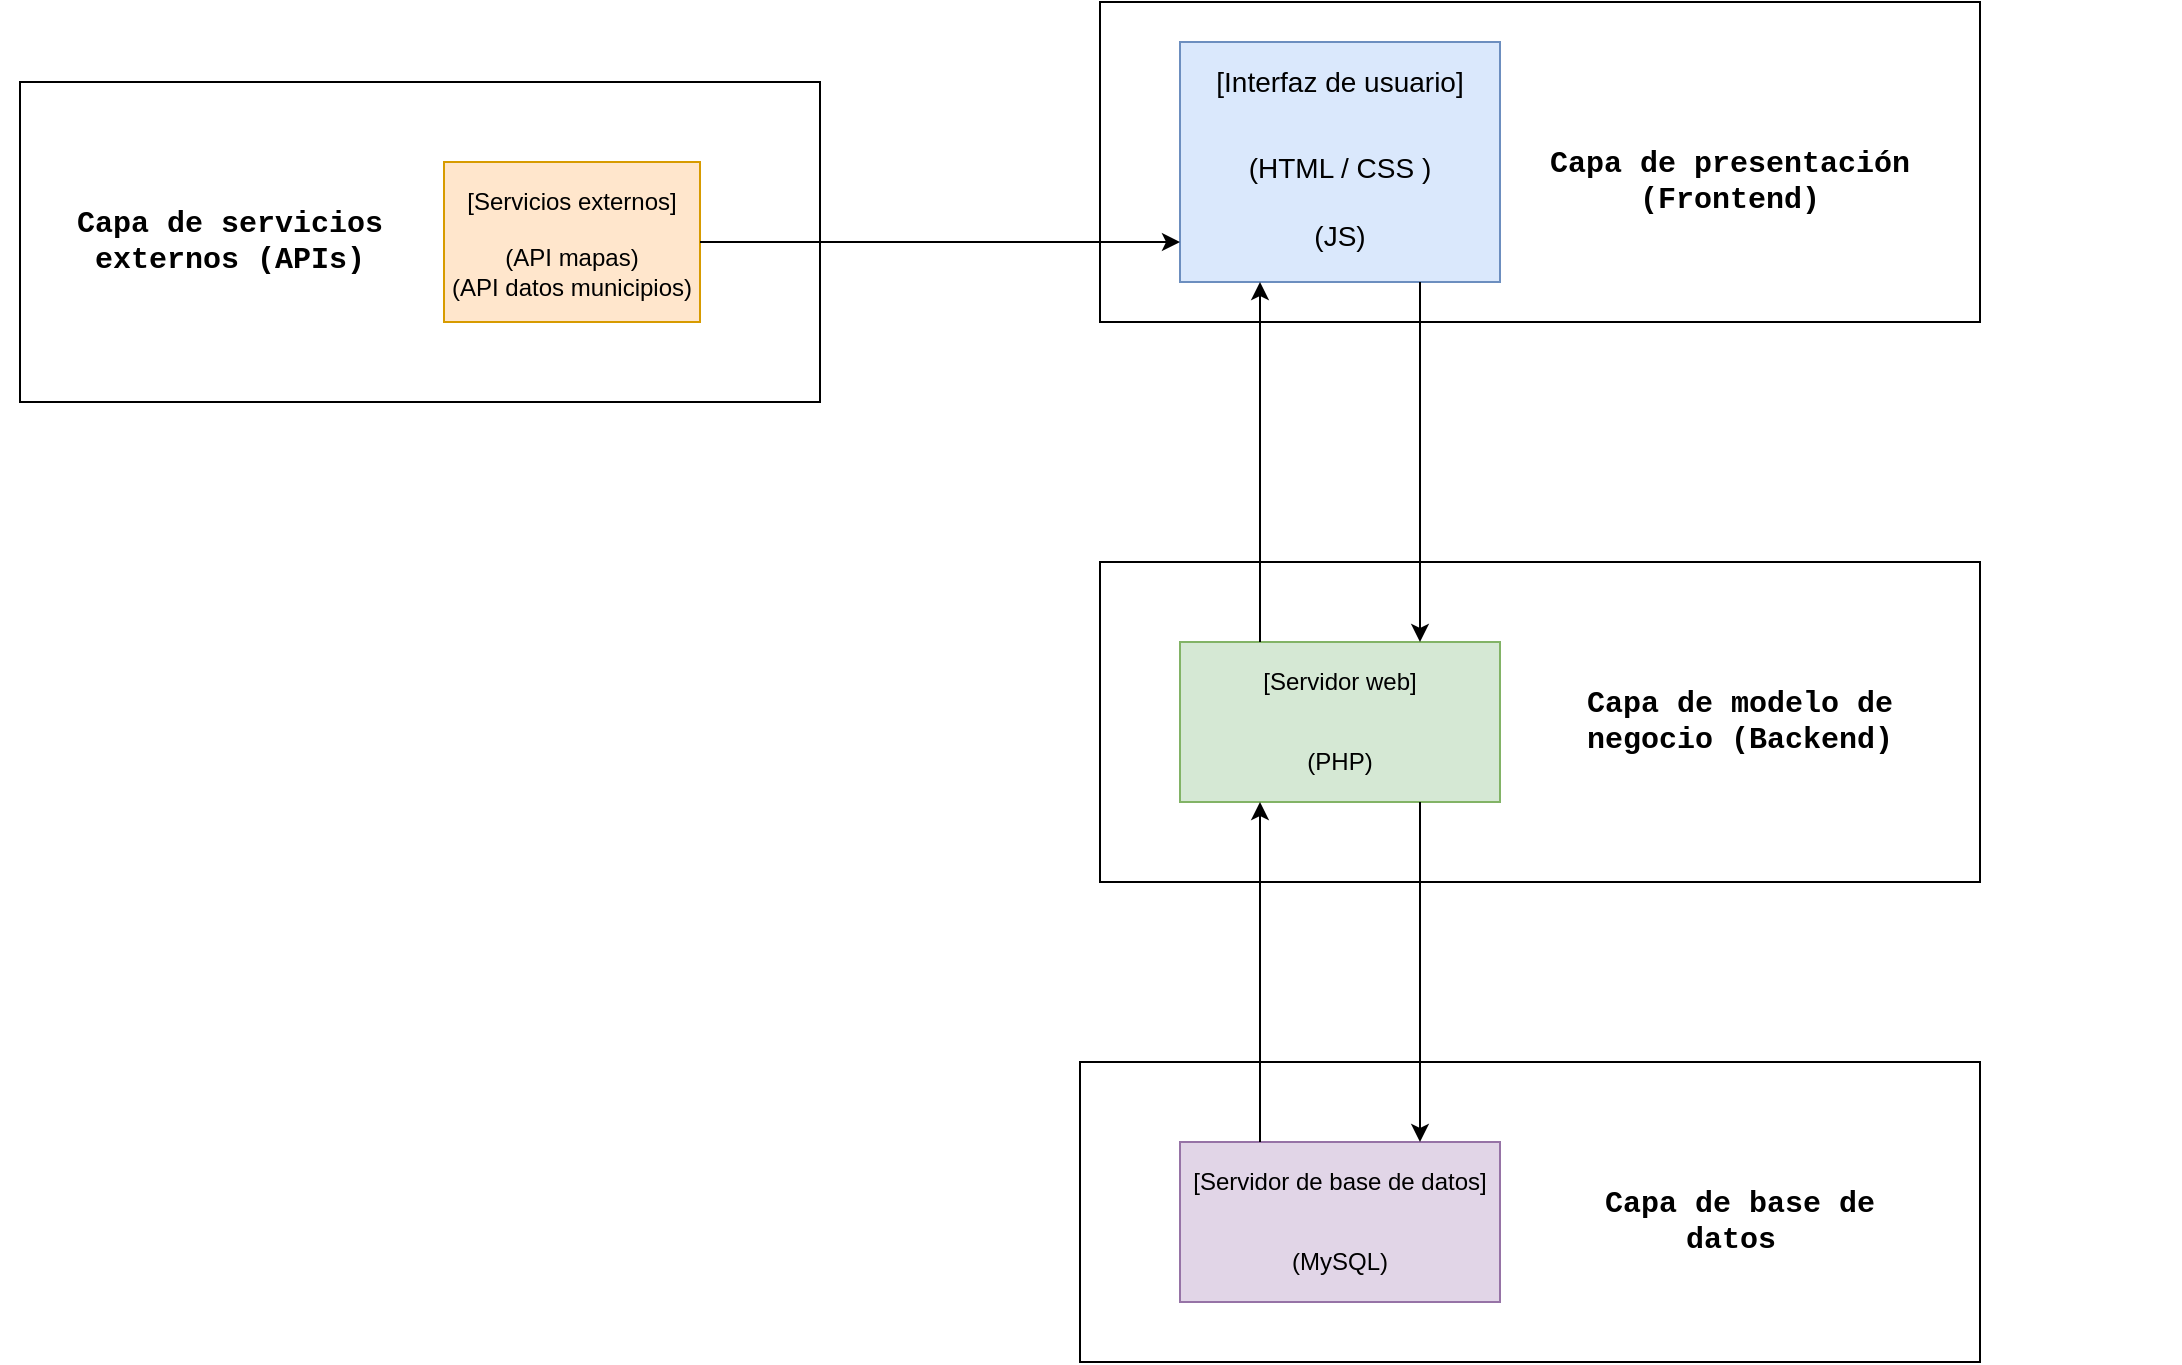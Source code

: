 <mxfile>
    <diagram id="7W7QFqK51x3jxO7v_evR" name="Página-1">
        <mxGraphModel dx="1587" dy="401" grid="1" gridSize="10" guides="1" tooltips="1" connect="1" arrows="1" fold="1" page="1" pageScale="1" pageWidth="827" pageHeight="1169" math="0" shadow="0">
            <root>
                <mxCell id="0"/>
                <mxCell id="1" parent="0"/>
                <mxCell id="35" value="" style="group" vertex="1" connectable="0" parent="1">
                    <mxGeometry x="230" y="570" width="450" height="150" as="geometry"/>
                </mxCell>
                <mxCell id="33" value="" style="rounded=0;whiteSpace=wrap;html=1;fontFamily=Courier New;fontSize=15;fontColor=#000000;" vertex="1" parent="35">
                    <mxGeometry width="450" height="150" as="geometry"/>
                </mxCell>
                <mxCell id="31" value="&lt;font size=&quot;1&quot; face=&quot;Courier New&quot; color=&quot;#000000&quot; style=&quot;&quot;&gt;&lt;b style=&quot;font-size: 15px;&quot;&gt;Capa de base de datos&amp;nbsp;&lt;/b&gt;&lt;/font&gt;" style="text;html=1;strokeColor=none;fillColor=none;align=center;verticalAlign=middle;whiteSpace=wrap;rounded=0;fontColor=#004C99;" vertex="1" parent="35">
                    <mxGeometry x="230" y="40" width="200" height="80" as="geometry"/>
                </mxCell>
                <mxCell id="34" value="" style="group" vertex="1" connectable="0" parent="35">
                    <mxGeometry x="50" y="40" width="170" height="80" as="geometry"/>
                </mxCell>
                <mxCell id="19" value="" style="group;fillColor=#e1d5e7;strokeColor=#9673a6;" vertex="1" connectable="0" parent="34">
                    <mxGeometry width="160" height="80" as="geometry"/>
                </mxCell>
                <mxCell id="12" value="(MySQL)" style="text;html=1;strokeColor=none;fillColor=none;align=center;verticalAlign=middle;whiteSpace=wrap;rounded=0;" vertex="1" parent="34">
                    <mxGeometry y="40" width="160" height="40" as="geometry"/>
                </mxCell>
                <mxCell id="11" value="[Servidor de base de datos]" style="text;html=1;strokeColor=none;fillColor=none;align=center;verticalAlign=middle;whiteSpace=wrap;rounded=0;" vertex="1" parent="34">
                    <mxGeometry width="160" height="40" as="geometry"/>
                </mxCell>
                <mxCell id="37" value="" style="group" vertex="1" connectable="0" parent="1">
                    <mxGeometry x="240" y="320" width="440" height="160" as="geometry"/>
                </mxCell>
                <mxCell id="36" value="" style="rounded=0;whiteSpace=wrap;html=1;fontFamily=Courier New;fontSize=15;fontColor=#000000;" vertex="1" parent="37">
                    <mxGeometry width="440" height="160" as="geometry"/>
                </mxCell>
                <mxCell id="18" value="" style="group" vertex="1" connectable="0" parent="37">
                    <mxGeometry x="40" y="40" width="170" height="80" as="geometry"/>
                </mxCell>
                <mxCell id="7" value="" style="rounded=0;whiteSpace=wrap;html=1;fillColor=#d5e8d4;strokeColor=#82b366;" vertex="1" parent="18">
                    <mxGeometry width="160" height="80" as="geometry"/>
                </mxCell>
                <mxCell id="8" value="[Servidor web]" style="text;html=1;strokeColor=none;fillColor=none;align=center;verticalAlign=middle;whiteSpace=wrap;rounded=0;" vertex="1" parent="18">
                    <mxGeometry width="160" height="40" as="geometry"/>
                </mxCell>
                <mxCell id="9" value="(PHP)" style="text;html=1;strokeColor=none;fillColor=none;align=center;verticalAlign=middle;whiteSpace=wrap;rounded=0;" vertex="1" parent="18">
                    <mxGeometry y="40" width="160" height="40" as="geometry"/>
                </mxCell>
                <mxCell id="30" value="&lt;font size=&quot;1&quot; face=&quot;Courier New&quot; color=&quot;#000000&quot; style=&quot;&quot;&gt;&lt;b style=&quot;font-size: 15px;&quot;&gt;Capa de modelo de negocio (Backend)&lt;/b&gt;&lt;/font&gt;" style="text;html=1;strokeColor=none;fillColor=none;align=center;verticalAlign=middle;whiteSpace=wrap;rounded=0;fontColor=#004C99;" vertex="1" parent="37">
                    <mxGeometry x="220" y="40" width="200" height="80" as="geometry"/>
                </mxCell>
                <mxCell id="42" value="" style="group" vertex="1" connectable="0" parent="1">
                    <mxGeometry x="240" y="40" width="540" height="250" as="geometry"/>
                </mxCell>
                <mxCell id="38" value="" style="rounded=0;whiteSpace=wrap;html=1;fontFamily=Courier New;fontSize=15;fontColor=#000000;" vertex="1" parent="42">
                    <mxGeometry width="440" height="160" as="geometry"/>
                </mxCell>
                <mxCell id="41" value="" style="group" vertex="1" connectable="0" parent="42">
                    <mxGeometry x="-60" width="500" height="160" as="geometry"/>
                </mxCell>
                <mxCell id="3" value="&lt;font size=&quot;1&quot; face=&quot;Courier New&quot; color=&quot;#000000&quot; style=&quot;&quot;&gt;&lt;b style=&quot;font-size: 15px;&quot;&gt;Capa de presentación (Frontend)&lt;/b&gt;&lt;/font&gt;" style="text;html=1;strokeColor=none;fillColor=none;align=center;verticalAlign=middle;whiteSpace=wrap;rounded=0;fontColor=#004C99;" vertex="1" parent="41">
                    <mxGeometry x="280" y="30" width="190" height="120" as="geometry"/>
                </mxCell>
                <mxCell id="39" value="" style="group" vertex="1" connectable="0" parent="41">
                    <mxGeometry x="100" y="20" width="170" height="120" as="geometry"/>
                </mxCell>
                <mxCell id="2" value="" style="rounded=0;whiteSpace=wrap;html=1;fillColor=#dae8fc;strokeColor=#6c8ebf;" vertex="1" parent="39">
                    <mxGeometry width="160" height="120" as="geometry"/>
                </mxCell>
                <mxCell id="5" value="&lt;font style=&quot;font-size: 14px;&quot;&gt;[Interfaz de usuario]&lt;/font&gt;" style="text;html=1;strokeColor=none;fillColor=none;align=center;verticalAlign=middle;whiteSpace=wrap;rounded=0;" vertex="1" parent="39">
                    <mxGeometry width="160" height="40" as="geometry"/>
                </mxCell>
                <mxCell id="6" value="&lt;font style=&quot;font-size: 14px;&quot;&gt;(HTML / CSS )&lt;br&gt;&lt;br&gt;(JS)&lt;/font&gt;" style="text;html=1;strokeColor=none;fillColor=none;align=center;verticalAlign=middle;whiteSpace=wrap;rounded=0;" vertex="1" parent="39">
                    <mxGeometry y="40" width="160" height="80" as="geometry"/>
                </mxCell>
                <mxCell id="45" value="" style="group" vertex="1" connectable="0" parent="1">
                    <mxGeometry x="-310" y="100" width="510" height="160" as="geometry"/>
                </mxCell>
                <mxCell id="43" value="" style="rounded=0;whiteSpace=wrap;html=1;fontFamily=Courier New;fontSize=15;fontColor=#000000;" vertex="1" parent="45">
                    <mxGeometry x="10" y="-20" width="400" height="160" as="geometry"/>
                </mxCell>
                <mxCell id="32" value="&lt;font face=&quot;Courier New&quot; color=&quot;#000000&quot;&gt;&lt;span style=&quot;font-size: 15px;&quot;&gt;&lt;b&gt;Capa de servicios externos (APIs)&lt;/b&gt;&lt;/span&gt;&lt;/font&gt;" style="text;html=1;strokeColor=none;fillColor=none;align=center;verticalAlign=middle;whiteSpace=wrap;rounded=0;fontColor=#004C99;" vertex="1" parent="45">
                    <mxGeometry x="20" y="20" width="190" height="80" as="geometry"/>
                </mxCell>
                <mxCell id="44" value="" style="group" vertex="1" connectable="0" parent="45">
                    <mxGeometry x="190" y="20" width="210" height="100" as="geometry"/>
                </mxCell>
                <mxCell id="13" value="" style="rounded=0;whiteSpace=wrap;html=1;fillColor=#ffe6cc;strokeColor=#d79b00;" vertex="1" parent="44">
                    <mxGeometry x="32" width="128" height="80" as="geometry"/>
                </mxCell>
                <mxCell id="15" value="[Servicios externos]" style="text;html=1;strokeColor=none;fillColor=none;align=center;verticalAlign=middle;whiteSpace=wrap;rounded=0;" vertex="1" parent="44">
                    <mxGeometry x="32" width="128" height="40" as="geometry"/>
                </mxCell>
                <mxCell id="16" value="(API mapas)&lt;br&gt;(API datos municipios)" style="text;html=1;strokeColor=none;fillColor=none;align=center;verticalAlign=middle;whiteSpace=wrap;rounded=0;spacing=2;" vertex="1" parent="44">
                    <mxGeometry x="32" y="40" width="128" height="30" as="geometry"/>
                </mxCell>
                <mxCell id="26" value="" style="endArrow=classic;html=1;fontSize=14;exitX=1;exitY=0;exitDx=0;exitDy=0;entryX=0;entryY=0.75;entryDx=0;entryDy=0;" edge="1" parent="1" source="16" target="6">
                    <mxGeometry width="50" height="50" relative="1" as="geometry">
                        <mxPoint x="260" y="290" as="sourcePoint"/>
                        <mxPoint x="310" y="240" as="targetPoint"/>
                    </mxGeometry>
                </mxCell>
                <mxCell id="23" value="" style="endArrow=classic;html=1;fontSize=14;exitX=0.75;exitY=1;exitDx=0;exitDy=0;entryX=0.75;entryY=0;entryDx=0;entryDy=0;" edge="1" parent="1" source="9" target="11">
                    <mxGeometry width="50" height="50" relative="1" as="geometry">
                        <mxPoint x="260" y="410" as="sourcePoint"/>
                        <mxPoint x="310" y="360" as="targetPoint"/>
                    </mxGeometry>
                </mxCell>
                <mxCell id="24" value="" style="endArrow=classic;html=1;fontSize=14;exitX=0.25;exitY=0;exitDx=0;exitDy=0;entryX=0.25;entryY=1;entryDx=0;entryDy=0;" edge="1" parent="1" source="11" target="9">
                    <mxGeometry width="50" height="50" relative="1" as="geometry">
                        <mxPoint x="260" y="410" as="sourcePoint"/>
                        <mxPoint x="310" y="360" as="targetPoint"/>
                    </mxGeometry>
                </mxCell>
                <mxCell id="21" value="" style="endArrow=classic;html=1;fontSize=14;exitX=0.75;exitY=1;exitDx=0;exitDy=0;entryX=0.75;entryY=0;entryDx=0;entryDy=0;" edge="1" parent="1" source="6" target="8">
                    <mxGeometry width="50" height="50" relative="1" as="geometry">
                        <mxPoint x="260" y="290" as="sourcePoint"/>
                        <mxPoint x="310" y="240" as="targetPoint"/>
                    </mxGeometry>
                </mxCell>
                <mxCell id="22" value="" style="endArrow=classic;html=1;fontSize=14;exitX=0.25;exitY=0;exitDx=0;exitDy=0;entryX=0.25;entryY=1;entryDx=0;entryDy=0;" edge="1" parent="1" source="8" target="6">
                    <mxGeometry width="50" height="50" relative="1" as="geometry">
                        <mxPoint x="260" y="290" as="sourcePoint"/>
                        <mxPoint x="310" y="240" as="targetPoint"/>
                    </mxGeometry>
                </mxCell>
            </root>
        </mxGraphModel>
    </diagram>
</mxfile>